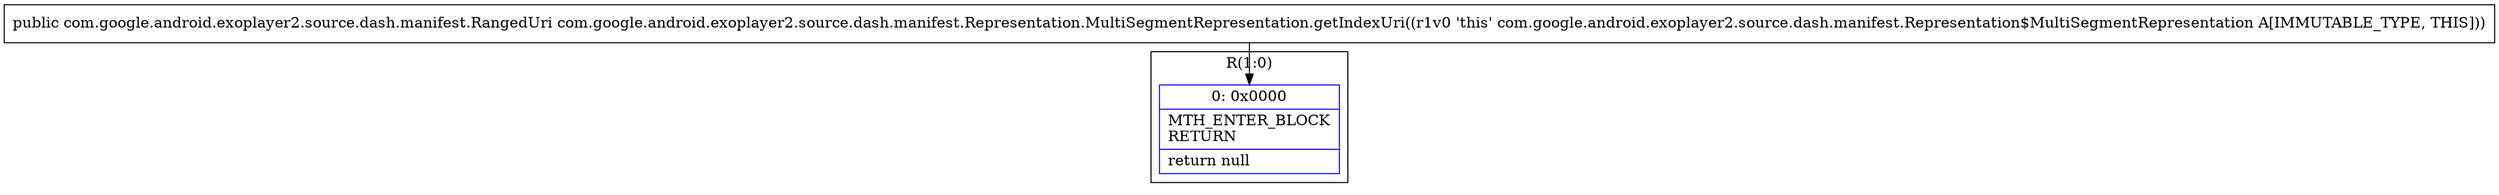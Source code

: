 digraph "CFG forcom.google.android.exoplayer2.source.dash.manifest.Representation.MultiSegmentRepresentation.getIndexUri()Lcom\/google\/android\/exoplayer2\/source\/dash\/manifest\/RangedUri;" {
subgraph cluster_Region_389496473 {
label = "R(1:0)";
node [shape=record,color=blue];
Node_0 [shape=record,label="{0\:\ 0x0000|MTH_ENTER_BLOCK\lRETURN\l|return null\l}"];
}
MethodNode[shape=record,label="{public com.google.android.exoplayer2.source.dash.manifest.RangedUri com.google.android.exoplayer2.source.dash.manifest.Representation.MultiSegmentRepresentation.getIndexUri((r1v0 'this' com.google.android.exoplayer2.source.dash.manifest.Representation$MultiSegmentRepresentation A[IMMUTABLE_TYPE, THIS])) }"];
MethodNode -> Node_0;
}

